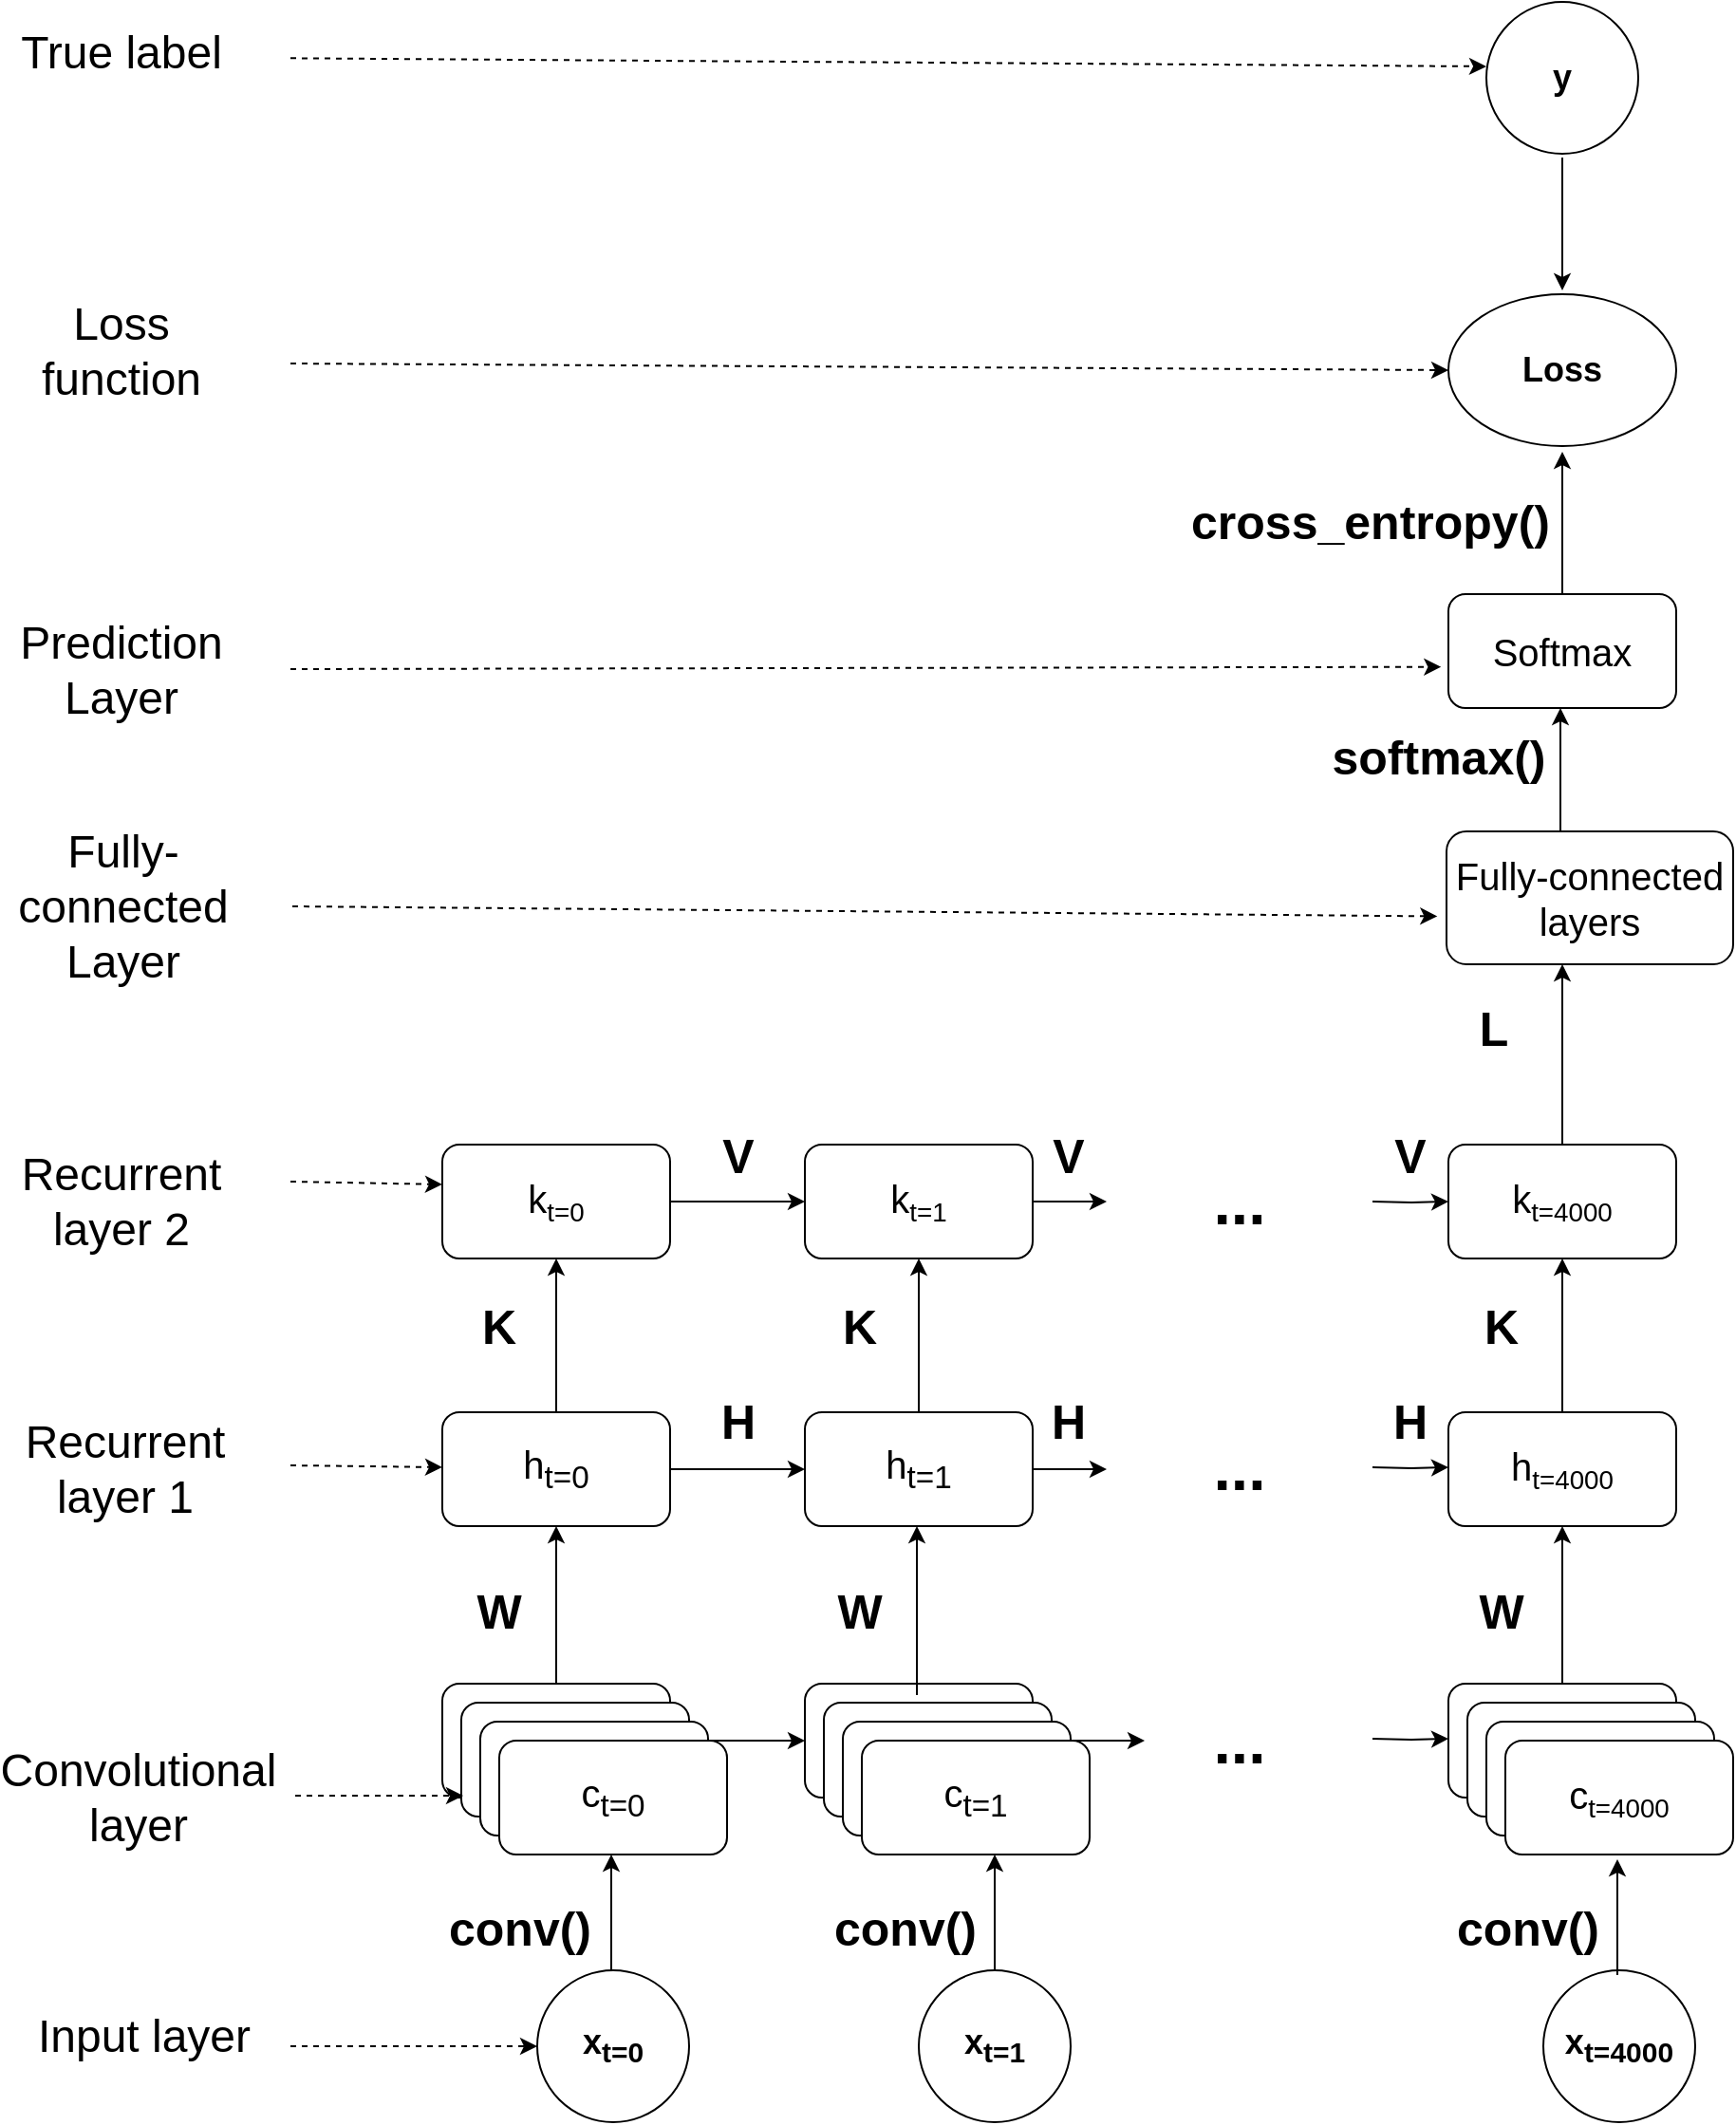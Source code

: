 <mxfile version="10.8.9" type="device"><diagram id="jss6zE_Wxdpktsaserr4" name="Page-1"><mxGraphModel dx="1533" dy="1744" grid="1" gridSize="10" guides="1" tooltips="1" connect="1" arrows="1" fold="1" page="1" pageScale="1" pageWidth="1169" pageHeight="827" math="0" shadow="0"><root><mxCell id="0"/><mxCell id="1" parent="0"/><mxCell id="zf8dGS0lrN4NgOVLg9Ob-3" value="" style="edgeStyle=orthogonalEdgeStyle;rounded=0;orthogonalLoop=1;jettySize=auto;html=1;entryX=0;entryY=0.5;entryDx=0;entryDy=0;" parent="1" source="zf8dGS0lrN4NgOVLg9Ob-1" target="zf8dGS0lrN4NgOVLg9Ob-16" edge="1"><mxGeometry relative="1" as="geometry"><mxPoint x="640" y="466" as="targetPoint"/></mxGeometry></mxCell><mxCell id="zf8dGS0lrN4NgOVLg9Ob-5" value="" style="edgeStyle=orthogonalEdgeStyle;rounded=0;orthogonalLoop=1;jettySize=auto;html=1;" parent="1" source="zf8dGS0lrN4NgOVLg9Ob-1" target="zf8dGS0lrN4NgOVLg9Ob-4" edge="1"><mxGeometry relative="1" as="geometry"/></mxCell><mxCell id="zf8dGS0lrN4NgOVLg9Ob-1" value="&lt;font style=&quot;font-size: 20px&quot;&gt;h&lt;sub&gt;t=0&lt;/sub&gt;&lt;/font&gt;&lt;br&gt;" style="rounded=1;whiteSpace=wrap;html=1;" parent="1" vertex="1"><mxGeometry x="480" y="436" width="120" height="60" as="geometry"/></mxCell><mxCell id="zf8dGS0lrN4NgOVLg9Ob-7" value="" style="edgeStyle=orthogonalEdgeStyle;rounded=0;orthogonalLoop=1;jettySize=auto;html=1;entryX=0;entryY=0.5;entryDx=0;entryDy=0;" parent="1" source="zf8dGS0lrN4NgOVLg9Ob-4" target="zf8dGS0lrN4NgOVLg9Ob-18" edge="1"><mxGeometry relative="1" as="geometry"><mxPoint x="640" y="325" as="targetPoint"/></mxGeometry></mxCell><mxCell id="zf8dGS0lrN4NgOVLg9Ob-4" value="&lt;font style=&quot;font-size: 20px&quot;&gt;k&lt;/font&gt;&lt;font style=&quot;font-size: 16.667px&quot;&gt;&lt;sub&gt;t=0&lt;/sub&gt;&lt;/font&gt;" style="rounded=1;whiteSpace=wrap;html=1;" parent="1" vertex="1"><mxGeometry x="480" y="295" width="120" height="60" as="geometry"/></mxCell><mxCell id="zf8dGS0lrN4NgOVLg9Ob-10" value="" style="endArrow=classic;html=1;entryX=0.5;entryY=1;entryDx=0;entryDy=0;" parent="1" target="zf8dGS0lrN4NgOVLg9Ob-1" edge="1"><mxGeometry width="50" height="50" relative="1" as="geometry"><mxPoint x="540" y="585" as="sourcePoint"/><mxPoint x="530" y="515" as="targetPoint"/></mxGeometry></mxCell><mxCell id="zf8dGS0lrN4NgOVLg9Ob-14" value="" style="edgeStyle=orthogonalEdgeStyle;rounded=0;orthogonalLoop=1;jettySize=auto;html=1;" parent="1" source="zf8dGS0lrN4NgOVLg9Ob-16" edge="1"><mxGeometry relative="1" as="geometry"><mxPoint x="830" y="466" as="targetPoint"/></mxGeometry></mxCell><mxCell id="zf8dGS0lrN4NgOVLg9Ob-15" value="" style="edgeStyle=orthogonalEdgeStyle;rounded=0;orthogonalLoop=1;jettySize=auto;html=1;" parent="1" source="zf8dGS0lrN4NgOVLg9Ob-16" target="zf8dGS0lrN4NgOVLg9Ob-18" edge="1"><mxGeometry relative="1" as="geometry"/></mxCell><mxCell id="zf8dGS0lrN4NgOVLg9Ob-16" value="&lt;font style=&quot;font-size: 20px&quot;&gt;h&lt;sub&gt;t=1&lt;/sub&gt;&lt;/font&gt;&lt;br&gt;" style="rounded=1;whiteSpace=wrap;html=1;" parent="1" vertex="1"><mxGeometry x="671" y="436" width="120" height="60" as="geometry"/></mxCell><mxCell id="zf8dGS0lrN4NgOVLg9Ob-17" value="" style="edgeStyle=orthogonalEdgeStyle;rounded=0;orthogonalLoop=1;jettySize=auto;html=1;" parent="1" source="zf8dGS0lrN4NgOVLg9Ob-18" edge="1"><mxGeometry relative="1" as="geometry"><mxPoint x="830" y="325" as="targetPoint"/></mxGeometry></mxCell><mxCell id="zf8dGS0lrN4NgOVLg9Ob-18" value="&lt;font style=&quot;font-size: 20px&quot;&gt;k&lt;/font&gt;&lt;font style=&quot;font-size: 16.667px&quot;&gt;&lt;sub&gt;t=1&lt;/sub&gt;&lt;/font&gt;" style="rounded=1;whiteSpace=wrap;html=1;" parent="1" vertex="1"><mxGeometry x="671" y="295" width="120" height="60" as="geometry"/></mxCell><mxCell id="zf8dGS0lrN4NgOVLg9Ob-29" value="" style="edgeStyle=orthogonalEdgeStyle;rounded=0;orthogonalLoop=1;jettySize=auto;html=1;" parent="1" source="zf8dGS0lrN4NgOVLg9Ob-30" target="zf8dGS0lrN4NgOVLg9Ob-32" edge="1"><mxGeometry relative="1" as="geometry"/></mxCell><mxCell id="zf8dGS0lrN4NgOVLg9Ob-30" value="&lt;font style=&quot;font-size: 20px&quot;&gt;h&lt;/font&gt;&lt;font style=&quot;font-size: 16.667px&quot;&gt;&lt;sub&gt;t=4000&lt;/sub&gt;&lt;/font&gt;&lt;br&gt;" style="rounded=1;whiteSpace=wrap;html=1;" parent="1" vertex="1"><mxGeometry x="1010" y="436" width="120" height="60" as="geometry"/></mxCell><mxCell id="zf8dGS0lrN4NgOVLg9Ob-32" value="&lt;font style=&quot;font-size: 20px&quot;&gt;k&lt;/font&gt;&lt;font style=&quot;font-size: 16.667px&quot;&gt;&lt;sub&gt;t=4000&lt;/sub&gt;&lt;/font&gt;" style="rounded=1;whiteSpace=wrap;html=1;" parent="1" vertex="1"><mxGeometry x="1010" y="295" width="120" height="60" as="geometry"/></mxCell><mxCell id="zf8dGS0lrN4NgOVLg9Ob-33" value="" style="endArrow=classic;html=1;entryX=0.5;entryY=1;entryDx=0;entryDy=0;" parent="1" target="zf8dGS0lrN4NgOVLg9Ob-30" edge="1"><mxGeometry width="50" height="50" relative="1" as="geometry"><mxPoint x="1070" y="585" as="sourcePoint"/><mxPoint x="1060" y="515" as="targetPoint"/></mxGeometry></mxCell><mxCell id="zf8dGS0lrN4NgOVLg9Ob-34" value="" style="edgeStyle=orthogonalEdgeStyle;rounded=0;orthogonalLoop=1;jettySize=auto;html=1;" parent="1" edge="1"><mxGeometry relative="1" as="geometry"><mxPoint x="1010" y="465" as="targetPoint"/><mxPoint x="970" y="465" as="sourcePoint"/></mxGeometry></mxCell><mxCell id="zf8dGS0lrN4NgOVLg9Ob-35" value="" style="edgeStyle=orthogonalEdgeStyle;rounded=0;orthogonalLoop=1;jettySize=auto;html=1;" parent="1" edge="1"><mxGeometry relative="1" as="geometry"><mxPoint x="1010" y="325" as="targetPoint"/><mxPoint x="970" y="325" as="sourcePoint"/></mxGeometry></mxCell><mxCell id="zf8dGS0lrN4NgOVLg9Ob-36" value="&lt;b&gt;&lt;font style=&quot;font-size: 33px&quot;&gt;...&lt;/font&gt;&lt;/b&gt;" style="text;html=1;strokeColor=none;fillColor=none;align=center;verticalAlign=middle;whiteSpace=wrap;rounded=0;" parent="1" vertex="1"><mxGeometry x="870" y="305" width="60" height="40" as="geometry"/></mxCell><mxCell id="zf8dGS0lrN4NgOVLg9Ob-38" value="&lt;b&gt;&lt;font style=&quot;font-size: 33px&quot;&gt;...&lt;/font&gt;&lt;/b&gt;" style="text;html=1;strokeColor=none;fillColor=none;align=center;verticalAlign=middle;whiteSpace=wrap;rounded=0;" parent="1" vertex="1"><mxGeometry x="870" y="400" width="60" height="130" as="geometry"/></mxCell><mxCell id="zf8dGS0lrN4NgOVLg9Ob-40" value="&lt;font style=&quot;font-size: 25px&quot;&gt;&lt;b&gt;W&lt;/b&gt;&lt;/font&gt;" style="text;html=1;strokeColor=none;fillColor=none;align=center;verticalAlign=middle;whiteSpace=wrap;rounded=0;" parent="1" vertex="1"><mxGeometry x="490" y="515" width="40" height="50" as="geometry"/></mxCell><mxCell id="zf8dGS0lrN4NgOVLg9Ob-41" value="&lt;font style=&quot;font-size: 25px&quot;&gt;&lt;b&gt;W&lt;/b&gt;&lt;/font&gt;" style="text;html=1;strokeColor=none;fillColor=none;align=center;verticalAlign=middle;whiteSpace=wrap;rounded=0;" parent="1" vertex="1"><mxGeometry x="680" y="515" width="40" height="50" as="geometry"/></mxCell><mxCell id="zf8dGS0lrN4NgOVLg9Ob-42" value="&lt;font style=&quot;font-size: 25px&quot;&gt;&lt;b&gt;W&lt;/b&gt;&lt;/font&gt;" style="text;html=1;strokeColor=none;fillColor=none;align=center;verticalAlign=middle;whiteSpace=wrap;rounded=0;" parent="1" vertex="1"><mxGeometry x="1018" y="515" width="40" height="50" as="geometry"/></mxCell><mxCell id="zf8dGS0lrN4NgOVLg9Ob-43" value="&lt;font style=&quot;font-size: 25px&quot;&gt;&lt;b&gt;K&lt;/b&gt;&lt;/font&gt;" style="text;html=1;strokeColor=none;fillColor=none;align=center;verticalAlign=middle;whiteSpace=wrap;rounded=0;" parent="1" vertex="1"><mxGeometry x="490" y="365" width="40" height="50" as="geometry"/></mxCell><mxCell id="zf8dGS0lrN4NgOVLg9Ob-44" value="&lt;font style=&quot;font-size: 25px&quot;&gt;&lt;b&gt;K&lt;/b&gt;&lt;/font&gt;" style="text;html=1;strokeColor=none;fillColor=none;align=center;verticalAlign=middle;whiteSpace=wrap;rounded=0;" parent="1" vertex="1"><mxGeometry x="680" y="365" width="40" height="50" as="geometry"/></mxCell><mxCell id="zf8dGS0lrN4NgOVLg9Ob-45" value="&lt;font style=&quot;font-size: 25px&quot;&gt;&lt;b&gt;K&lt;/b&gt;&lt;/font&gt;" style="text;html=1;strokeColor=none;fillColor=none;align=center;verticalAlign=middle;whiteSpace=wrap;rounded=0;" parent="1" vertex="1"><mxGeometry x="1018" y="365" width="40" height="50" as="geometry"/></mxCell><mxCell id="zf8dGS0lrN4NgOVLg9Ob-46" value="&lt;font style=&quot;font-size: 25px&quot;&gt;&lt;b&gt;H&lt;/b&gt;&lt;/font&gt;" style="text;html=1;strokeColor=none;fillColor=none;align=center;verticalAlign=middle;whiteSpace=wrap;rounded=0;" parent="1" vertex="1"><mxGeometry x="615.5" y="415" width="40" height="50" as="geometry"/></mxCell><mxCell id="zf8dGS0lrN4NgOVLg9Ob-47" value="&lt;font style=&quot;font-size: 25px&quot;&gt;&lt;b&gt;H&lt;/b&gt;&lt;/font&gt;" style="text;html=1;strokeColor=none;fillColor=none;align=center;verticalAlign=middle;whiteSpace=wrap;rounded=0;" parent="1" vertex="1"><mxGeometry x="790" y="415" width="40" height="50" as="geometry"/></mxCell><mxCell id="zf8dGS0lrN4NgOVLg9Ob-48" value="&lt;font style=&quot;font-size: 25px&quot;&gt;&lt;b&gt;H&lt;/b&gt;&lt;/font&gt;" style="text;html=1;strokeColor=none;fillColor=none;align=center;verticalAlign=middle;whiteSpace=wrap;rounded=0;" parent="1" vertex="1"><mxGeometry x="970" y="415" width="40" height="50" as="geometry"/></mxCell><mxCell id="zf8dGS0lrN4NgOVLg9Ob-49" value="&lt;font style=&quot;font-size: 25px&quot;&gt;&lt;b&gt;V&lt;/b&gt;&lt;/font&gt;" style="text;html=1;strokeColor=none;fillColor=none;align=center;verticalAlign=middle;whiteSpace=wrap;rounded=0;" parent="1" vertex="1"><mxGeometry x="615.5" y="275" width="40" height="50" as="geometry"/></mxCell><mxCell id="zf8dGS0lrN4NgOVLg9Ob-50" value="&lt;font style=&quot;font-size: 25px&quot;&gt;&lt;b&gt;V&lt;/b&gt;&lt;/font&gt;" style="text;html=1;strokeColor=none;fillColor=none;align=center;verticalAlign=middle;whiteSpace=wrap;rounded=0;" parent="1" vertex="1"><mxGeometry x="790" y="275" width="40" height="50" as="geometry"/></mxCell><mxCell id="zf8dGS0lrN4NgOVLg9Ob-51" value="&lt;font style=&quot;font-size: 25px&quot;&gt;&lt;b&gt;V&lt;/b&gt;&lt;/font&gt;" style="text;html=1;strokeColor=none;fillColor=none;align=center;verticalAlign=middle;whiteSpace=wrap;rounded=0;" parent="1" vertex="1"><mxGeometry x="970" y="275" width="40" height="50" as="geometry"/></mxCell><mxCell id="nd-lisz43qrPGBVVEb1g-1" value="" style="edgeStyle=orthogonalEdgeStyle;rounded=0;orthogonalLoop=1;jettySize=auto;html=1;entryX=0;entryY=0.5;entryDx=0;entryDy=0;" parent="1" source="nd-lisz43qrPGBVVEb1g-2" target="nd-lisz43qrPGBVVEb1g-4" edge="1"><mxGeometry relative="1" as="geometry"><mxPoint x="640" y="609" as="targetPoint"/></mxGeometry></mxCell><mxCell id="nd-lisz43qrPGBVVEb1g-2" value="&lt;font style=&quot;font-size: 20px&quot;&gt;c&lt;sub&gt;t=0&lt;/sub&gt;&lt;/font&gt;&lt;br&gt;" style="rounded=1;whiteSpace=wrap;html=1;" parent="1" vertex="1"><mxGeometry x="480" y="579" width="120" height="60" as="geometry"/></mxCell><mxCell id="nd-lisz43qrPGBVVEb1g-3" value="" style="edgeStyle=orthogonalEdgeStyle;rounded=0;orthogonalLoop=1;jettySize=auto;html=1;" parent="1" source="nd-lisz43qrPGBVVEb1g-4" edge="1"><mxGeometry relative="1" as="geometry"><mxPoint x="850" y="609" as="targetPoint"/></mxGeometry></mxCell><mxCell id="nd-lisz43qrPGBVVEb1g-4" value="&lt;font style=&quot;font-size: 20px&quot;&gt;c&lt;sub&gt;t=1&lt;/sub&gt;&lt;/font&gt;&lt;br&gt;" style="rounded=1;whiteSpace=wrap;html=1;" parent="1" vertex="1"><mxGeometry x="671" y="579" width="120" height="60" as="geometry"/></mxCell><mxCell id="nd-lisz43qrPGBVVEb1g-5" value="&lt;font style=&quot;font-size: 20px&quot;&gt;c&lt;/font&gt;&lt;font style=&quot;font-size: 16.667px&quot;&gt;&lt;sub&gt;t=4000&lt;/sub&gt;&lt;/font&gt;&lt;br&gt;" style="rounded=1;whiteSpace=wrap;html=1;" parent="1" vertex="1"><mxGeometry x="1010" y="579" width="120" height="60" as="geometry"/></mxCell><mxCell id="nd-lisz43qrPGBVVEb1g-6" value="" style="edgeStyle=orthogonalEdgeStyle;rounded=0;orthogonalLoop=1;jettySize=auto;html=1;" parent="1" edge="1"><mxGeometry relative="1" as="geometry"><mxPoint x="1010" y="608" as="targetPoint"/><mxPoint x="970" y="608" as="sourcePoint"/></mxGeometry></mxCell><mxCell id="nd-lisz43qrPGBVVEb1g-7" value="&lt;b&gt;&lt;font style=&quot;font-size: 33px&quot;&gt;...&lt;/font&gt;&lt;/b&gt;" style="text;html=1;strokeColor=none;fillColor=none;align=center;verticalAlign=middle;whiteSpace=wrap;rounded=0;" parent="1" vertex="1"><mxGeometry x="870" y="544" width="60" height="130" as="geometry"/></mxCell><mxCell id="nd-lisz43qrPGBVVEb1g-8" value="&lt;font style=&quot;font-size: 20px&quot;&gt;c&lt;sub&gt;t=0&lt;/sub&gt;&lt;/font&gt;&lt;br&gt;" style="rounded=1;whiteSpace=wrap;html=1;" parent="1" vertex="1"><mxGeometry x="490" y="589" width="120" height="60" as="geometry"/></mxCell><mxCell id="nd-lisz43qrPGBVVEb1g-9" value="&lt;font style=&quot;font-size: 20px&quot;&gt;c&lt;sub&gt;t=0&lt;/sub&gt;&lt;/font&gt;&lt;br&gt;" style="rounded=1;whiteSpace=wrap;html=1;" parent="1" vertex="1"><mxGeometry x="500" y="599" width="120" height="60" as="geometry"/></mxCell><mxCell id="nd-lisz43qrPGBVVEb1g-10" value="&lt;font style=&quot;font-size: 20px&quot;&gt;c&lt;sub&gt;t=0&lt;/sub&gt;&lt;/font&gt;&lt;br&gt;" style="rounded=1;whiteSpace=wrap;html=1;" parent="1" vertex="1"><mxGeometry x="510" y="609" width="120" height="60" as="geometry"/></mxCell><mxCell id="nd-lisz43qrPGBVVEb1g-11" value="&lt;font style=&quot;font-size: 20px&quot;&gt;c&lt;sub&gt;t=1&lt;/sub&gt;&lt;/font&gt;&lt;br&gt;" style="rounded=1;whiteSpace=wrap;html=1;" parent="1" vertex="1"><mxGeometry x="681" y="589" width="120" height="60" as="geometry"/></mxCell><mxCell id="nd-lisz43qrPGBVVEb1g-12" value="&lt;font style=&quot;font-size: 20px&quot;&gt;c&lt;sub&gt;t=1&lt;/sub&gt;&lt;/font&gt;&lt;br&gt;" style="rounded=1;whiteSpace=wrap;html=1;" parent="1" vertex="1"><mxGeometry x="691" y="599" width="120" height="60" as="geometry"/></mxCell><mxCell id="nd-lisz43qrPGBVVEb1g-13" value="&lt;font style=&quot;font-size: 20px&quot;&gt;c&lt;sub&gt;t=1&lt;/sub&gt;&lt;/font&gt;&lt;br&gt;" style="rounded=1;whiteSpace=wrap;html=1;" parent="1" vertex="1"><mxGeometry x="701" y="609" width="120" height="60" as="geometry"/></mxCell><mxCell id="nd-lisz43qrPGBVVEb1g-14" value="&lt;font style=&quot;font-size: 20px&quot;&gt;c&lt;/font&gt;&lt;font style=&quot;font-size: 16.667px&quot;&gt;&lt;sub&gt;t=4000&lt;/sub&gt;&lt;/font&gt;&lt;br&gt;" style="rounded=1;whiteSpace=wrap;html=1;" parent="1" vertex="1"><mxGeometry x="1020" y="589" width="120" height="60" as="geometry"/></mxCell><mxCell id="nd-lisz43qrPGBVVEb1g-15" value="&lt;font style=&quot;font-size: 20px&quot;&gt;c&lt;/font&gt;&lt;font style=&quot;font-size: 16.667px&quot;&gt;&lt;sub&gt;t=4000&lt;/sub&gt;&lt;/font&gt;&lt;br&gt;" style="rounded=1;whiteSpace=wrap;html=1;" parent="1" vertex="1"><mxGeometry x="1030" y="599" width="120" height="60" as="geometry"/></mxCell><mxCell id="nd-lisz43qrPGBVVEb1g-16" value="&lt;font style=&quot;font-size: 20px&quot;&gt;c&lt;/font&gt;&lt;font style=&quot;font-size: 16.667px&quot;&gt;&lt;sub&gt;t=4000&lt;/sub&gt;&lt;/font&gt;&lt;br&gt;" style="rounded=1;whiteSpace=wrap;html=1;" parent="1" vertex="1"><mxGeometry x="1040" y="609" width="120" height="60" as="geometry"/></mxCell><mxCell id="nd-lisz43qrPGBVVEb1g-17" value="&lt;font style=&quot;font-size: 18px&quot;&gt;&lt;b&gt;x&lt;sub&gt;t=0&lt;/sub&gt;&lt;/b&gt;&lt;/font&gt;" style="ellipse;whiteSpace=wrap;html=1;aspect=fixed;" parent="1" vertex="1"><mxGeometry x="530" y="730" width="80" height="80" as="geometry"/></mxCell><mxCell id="nd-lisz43qrPGBVVEb1g-18" value="&lt;font style=&quot;font-size: 20px&quot;&gt;&lt;b&gt;x&lt;sub&gt;0&lt;/sub&gt;&lt;/b&gt;&lt;/font&gt;" style="text;html=1;strokeColor=none;fillColor=none;align=center;verticalAlign=middle;whiteSpace=wrap;rounded=0;" parent="1" vertex="1"><mxGeometry x="731" y="745" width="80" height="50" as="geometry"/></mxCell><mxCell id="nd-lisz43qrPGBVVEb1g-19" value="&lt;font style=&quot;font-size: 18px&quot;&gt;&lt;b&gt;x&lt;sub&gt;t=1&lt;/sub&gt;&lt;/b&gt;&lt;/font&gt;" style="ellipse;whiteSpace=wrap;html=1;aspect=fixed;" parent="1" vertex="1"><mxGeometry x="731" y="730" width="80" height="80" as="geometry"/></mxCell><mxCell id="nd-lisz43qrPGBVVEb1g-20" value="&lt;font style=&quot;font-size: 20px&quot;&gt;&lt;b&gt;x&lt;sub&gt;0&lt;/sub&gt;&lt;/b&gt;&lt;/font&gt;" style="text;html=1;strokeColor=none;fillColor=none;align=center;verticalAlign=middle;whiteSpace=wrap;rounded=0;" parent="1" vertex="1"><mxGeometry x="1060" y="745" width="80" height="50" as="geometry"/></mxCell><mxCell id="nd-lisz43qrPGBVVEb1g-21" value="&lt;font style=&quot;font-size: 18px&quot;&gt;&lt;b&gt;x&lt;sub&gt;t=4000&lt;/sub&gt;&lt;/b&gt;&lt;/font&gt;" style="ellipse;whiteSpace=wrap;html=1;aspect=fixed;" parent="1" vertex="1"><mxGeometry x="1060" y="730" width="80" height="80" as="geometry"/></mxCell><mxCell id="nd-lisz43qrPGBVVEb1g-22" value="" style="endArrow=classic;html=1;entryX=0.5;entryY=1;entryDx=0;entryDy=0;" parent="1" edge="1"><mxGeometry width="50" height="50" relative="1" as="geometry"><mxPoint x="730" y="585" as="sourcePoint"/><mxPoint x="730" y="496" as="targetPoint"/></mxGeometry></mxCell><mxCell id="nd-lisz43qrPGBVVEb1g-24" value="" style="endArrow=classic;html=1;entryX=0.5;entryY=1;entryDx=0;entryDy=0;" parent="1" edge="1"><mxGeometry width="50" height="50" relative="1" as="geometry"><mxPoint x="569" y="730" as="sourcePoint"/><mxPoint x="569" y="669" as="targetPoint"/></mxGeometry></mxCell><mxCell id="nd-lisz43qrPGBVVEb1g-25" value="" style="endArrow=classic;html=1;entryX=0.5;entryY=1;entryDx=0;entryDy=0;" parent="1" edge="1"><mxGeometry width="50" height="50" relative="1" as="geometry"><mxPoint x="771" y="730" as="sourcePoint"/><mxPoint x="771" y="669" as="targetPoint"/></mxGeometry></mxCell><mxCell id="nd-lisz43qrPGBVVEb1g-26" value="" style="endArrow=classic;html=1;entryX=0.5;entryY=1;entryDx=0;entryDy=0;" parent="1" edge="1"><mxGeometry width="50" height="50" relative="1" as="geometry"><mxPoint x="1099" y="732.5" as="sourcePoint"/><mxPoint x="1099" y="671.5" as="targetPoint"/></mxGeometry></mxCell><mxCell id="nd-lisz43qrPGBVVEb1g-30" value="&lt;font style=&quot;font-size: 25px&quot;&gt;&lt;b&gt;conv()&lt;/b&gt;&lt;/font&gt;" style="text;html=1;strokeColor=none;fillColor=none;align=center;verticalAlign=middle;whiteSpace=wrap;rounded=0;" parent="1" vertex="1"><mxGeometry x="501" y="682" width="40" height="50" as="geometry"/></mxCell><mxCell id="nd-lisz43qrPGBVVEb1g-31" value="&lt;font style=&quot;font-size: 25px&quot;&gt;&lt;b&gt;conv()&lt;/b&gt;&lt;/font&gt;" style="text;html=1;strokeColor=none;fillColor=none;align=center;verticalAlign=middle;whiteSpace=wrap;rounded=0;" parent="1" vertex="1"><mxGeometry x="704" y="682" width="40" height="50" as="geometry"/></mxCell><mxCell id="nd-lisz43qrPGBVVEb1g-32" value="&lt;font style=&quot;font-size: 25px&quot;&gt;&lt;b&gt;conv()&lt;/b&gt;&lt;/font&gt;" style="text;html=1;strokeColor=none;fillColor=none;align=center;verticalAlign=middle;whiteSpace=wrap;rounded=0;" parent="1" vertex="1"><mxGeometry x="1032" y="682" width="40" height="50" as="geometry"/></mxCell><mxCell id="nd-lisz43qrPGBVVEb1g-33" value="" style="endArrow=classic;html=1;exitX=0.5;exitY=0;exitDx=0;exitDy=0;" parent="1" source="zf8dGS0lrN4NgOVLg9Ob-32" edge="1"><mxGeometry width="50" height="50" relative="1" as="geometry"><mxPoint x="1060" y="210" as="sourcePoint"/><mxPoint x="1070" y="200" as="targetPoint"/></mxGeometry></mxCell><mxCell id="nd-lisz43qrPGBVVEb1g-34" value="&lt;span style=&quot;font-size: 20px&quot;&gt;Softmax&lt;/span&gt;&lt;br&gt;" style="rounded=1;whiteSpace=wrap;html=1;" parent="1" vertex="1"><mxGeometry x="1010" y="5" width="120" height="60" as="geometry"/></mxCell><mxCell id="nd-lisz43qrPGBVVEb1g-35" value="&lt;b&gt;&lt;font style=&quot;font-size: 18px&quot;&gt;Loss&lt;/font&gt;&lt;/b&gt;" style="ellipse;whiteSpace=wrap;html=1;" parent="1" vertex="1"><mxGeometry x="1010" y="-153" width="120" height="80" as="geometry"/></mxCell><mxCell id="nd-lisz43qrPGBVVEb1g-36" value="" style="endArrow=classic;html=1;exitX=0.5;exitY=0;exitDx=0;exitDy=0;" parent="1" edge="1"><mxGeometry width="50" height="50" relative="1" as="geometry"><mxPoint x="1070" y="5" as="sourcePoint"/><mxPoint x="1070" y="-70" as="targetPoint"/></mxGeometry></mxCell><mxCell id="nd-lisz43qrPGBVVEb1g-37" value="&lt;span style=&quot;font-size: 18px&quot;&gt;&lt;b&gt;y&lt;/b&gt;&lt;/span&gt;&lt;br&gt;" style="ellipse;whiteSpace=wrap;html=1;aspect=fixed;" parent="1" vertex="1"><mxGeometry x="1030" y="-307" width="80" height="80" as="geometry"/></mxCell><mxCell id="nd-lisz43qrPGBVVEb1g-38" value="" style="endArrow=classic;html=1;" parent="1" edge="1"><mxGeometry width="50" height="50" relative="1" as="geometry"><mxPoint x="1070" y="-225" as="sourcePoint"/><mxPoint x="1070" y="-155" as="targetPoint"/></mxGeometry></mxCell><mxCell id="nd-lisz43qrPGBVVEb1g-39" value="&lt;font style=&quot;font-size: 24px&quot;&gt;Input layer&lt;/font&gt;" style="text;html=1;strokeColor=none;fillColor=none;align=center;verticalAlign=middle;whiteSpace=wrap;rounded=0;" parent="1" vertex="1"><mxGeometry x="263" y="755" width="120" height="20" as="geometry"/></mxCell><mxCell id="nd-lisz43qrPGBVVEb1g-40" value="&lt;font style=&quot;font-size: 24px&quot;&gt;Convolutional layer&lt;/font&gt;" style="text;html=1;strokeColor=none;fillColor=none;align=center;verticalAlign=middle;whiteSpace=wrap;rounded=0;" parent="1" vertex="1"><mxGeometry x="260" y="629" width="120" height="20" as="geometry"/></mxCell><mxCell id="nd-lisz43qrPGBVVEb1g-41" value="&lt;font style=&quot;font-size: 24px&quot;&gt;Recurrent layer 1&lt;/font&gt;" style="text;html=1;strokeColor=none;fillColor=none;align=center;verticalAlign=middle;whiteSpace=wrap;rounded=0;" parent="1" vertex="1"><mxGeometry x="253" y="456" width="120" height="20" as="geometry"/></mxCell><mxCell id="nd-lisz43qrPGBVVEb1g-42" value="&lt;font style=&quot;font-size: 24px&quot;&gt;Recurrent layer 2&lt;/font&gt;" style="text;html=1;strokeColor=none;fillColor=none;align=center;verticalAlign=middle;whiteSpace=wrap;rounded=0;" parent="1" vertex="1"><mxGeometry x="251" y="315" width="120" height="20" as="geometry"/></mxCell><mxCell id="nd-lisz43qrPGBVVEb1g-43" value="&lt;font style=&quot;font-size: 24px&quot;&gt;Prediction Layer&lt;/font&gt;" style="text;html=1;strokeColor=none;fillColor=none;align=center;verticalAlign=middle;whiteSpace=wrap;rounded=0;" parent="1" vertex="1"><mxGeometry x="251" y="35" width="120" height="20" as="geometry"/></mxCell><mxCell id="nd-lisz43qrPGBVVEb1g-44" value="&lt;font style=&quot;font-size: 24px&quot;&gt;Loss function&lt;/font&gt;" style="text;html=1;strokeColor=none;fillColor=none;align=center;verticalAlign=middle;whiteSpace=wrap;rounded=0;" parent="1" vertex="1"><mxGeometry x="251" y="-133" width="120" height="20" as="geometry"/></mxCell><mxCell id="nd-lisz43qrPGBVVEb1g-45" value="&lt;font style=&quot;font-size: 24px&quot;&gt;True label&lt;/font&gt;" style="text;html=1;strokeColor=none;fillColor=none;align=center;verticalAlign=middle;whiteSpace=wrap;rounded=0;" parent="1" vertex="1"><mxGeometry x="251" y="-290" width="120" height="20" as="geometry"/></mxCell><mxCell id="nd-lisz43qrPGBVVEb1g-46" value="" style="endArrow=classic;html=1;entryX=0;entryY=0.5;entryDx=0;entryDy=0;dashed=1;" parent="1" target="nd-lisz43qrPGBVVEb1g-17" edge="1"><mxGeometry width="50" height="50" relative="1" as="geometry"><mxPoint x="400" y="770" as="sourcePoint"/><mxPoint x="500" y="773" as="targetPoint"/></mxGeometry></mxCell><mxCell id="nd-lisz43qrPGBVVEb1g-47" value="" style="endArrow=classic;html=1;dashed=1;" parent="1" edge="1"><mxGeometry width="50" height="50" relative="1" as="geometry"><mxPoint x="402.5" y="638" as="sourcePoint"/><mxPoint x="491" y="638" as="targetPoint"/></mxGeometry></mxCell><mxCell id="nd-lisz43qrPGBVVEb1g-48" value="" style="endArrow=classic;html=1;dashed=1;" parent="1" edge="1"><mxGeometry width="50" height="50" relative="1" as="geometry"><mxPoint x="400" y="464" as="sourcePoint"/><mxPoint x="480" y="465" as="targetPoint"/></mxGeometry></mxCell><mxCell id="nd-lisz43qrPGBVVEb1g-49" value="" style="endArrow=classic;html=1;dashed=1;" parent="1" edge="1"><mxGeometry width="50" height="50" relative="1" as="geometry"><mxPoint x="400" y="314.5" as="sourcePoint"/><mxPoint x="480" y="316" as="targetPoint"/></mxGeometry></mxCell><mxCell id="nd-lisz43qrPGBVVEb1g-50" value="" style="endArrow=classic;html=1;entryX=-0.032;entryY=0.639;entryDx=0;entryDy=0;dashed=1;entryPerimeter=0;" parent="1" target="nd-lisz43qrPGBVVEb1g-34" edge="1"><mxGeometry width="50" height="50" relative="1" as="geometry"><mxPoint x="400" y="44.5" as="sourcePoint"/><mxPoint x="510" y="45.5" as="targetPoint"/></mxGeometry></mxCell><mxCell id="nd-lisz43qrPGBVVEb1g-51" value="" style="endArrow=classic;html=1;dashed=1;entryX=0;entryY=0.5;entryDx=0;entryDy=0;" parent="1" target="nd-lisz43qrPGBVVEb1g-35" edge="1"><mxGeometry width="50" height="50" relative="1" as="geometry"><mxPoint x="400" y="-116.5" as="sourcePoint"/><mxPoint x="1000" y="-115" as="targetPoint"/></mxGeometry></mxCell><mxCell id="nd-lisz43qrPGBVVEb1g-52" value="" style="endArrow=classic;html=1;dashed=1;" parent="1" edge="1"><mxGeometry width="50" height="50" relative="1" as="geometry"><mxPoint x="400" y="-277.333" as="sourcePoint"/><mxPoint x="1030" y="-273" as="targetPoint"/></mxGeometry></mxCell><mxCell id="ku0KDJVpNwLi7SzVJ14j-2" value="&lt;font style=&quot;font-size: 25px&quot;&gt;&lt;b&gt;cross_entropy()&lt;/b&gt;&lt;/font&gt;" style="text;html=1;strokeColor=none;fillColor=none;align=center;verticalAlign=middle;whiteSpace=wrap;rounded=0;" parent="1" vertex="1"><mxGeometry x="949" y="-59" width="40" height="50" as="geometry"/></mxCell><mxCell id="ku0KDJVpNwLi7SzVJ14j-3" value="&lt;font style=&quot;font-size: 25px&quot;&gt;&lt;b&gt;softmax()&lt;/b&gt;&lt;/font&gt;" style="text;html=1;strokeColor=none;fillColor=none;align=center;verticalAlign=middle;whiteSpace=wrap;rounded=0;" parent="1" vertex="1"><mxGeometry x="985" y="65" width="40" height="50" as="geometry"/></mxCell><mxCell id="pMVBOLEU-q6jkZDRB8JR-1" value="&lt;span style=&quot;font-size: 20px&quot;&gt;Fully-connected layers&lt;/span&gt;" style="rounded=1;whiteSpace=wrap;html=1;" vertex="1" parent="1"><mxGeometry x="1009" y="130" width="151" height="70" as="geometry"/></mxCell><mxCell id="pMVBOLEU-q6jkZDRB8JR-2" value="&lt;font style=&quot;font-size: 24px&quot;&gt;Fully-connected Layer&lt;/font&gt;" style="text;html=1;strokeColor=none;fillColor=none;align=center;verticalAlign=middle;whiteSpace=wrap;rounded=0;" vertex="1" parent="1"><mxGeometry x="252" y="160" width="120" height="20" as="geometry"/></mxCell><mxCell id="pMVBOLEU-q6jkZDRB8JR-3" value="" style="endArrow=classic;html=1;entryX=-0.032;entryY=0.639;entryDx=0;entryDy=0;dashed=1;entryPerimeter=0;" edge="1" parent="1" target="pMVBOLEU-q6jkZDRB8JR-1"><mxGeometry width="50" height="50" relative="1" as="geometry"><mxPoint x="401" y="169.5" as="sourcePoint"/><mxPoint x="511" y="170.5" as="targetPoint"/></mxGeometry></mxCell><mxCell id="pMVBOLEU-q6jkZDRB8JR-5" value="&lt;font style=&quot;font-size: 25px&quot;&gt;&lt;b&gt;L&lt;/b&gt;&lt;/font&gt;" style="text;html=1;strokeColor=none;fillColor=none;align=center;verticalAlign=middle;whiteSpace=wrap;rounded=0;" vertex="1" parent="1"><mxGeometry x="1014" y="207.5" width="40" height="50" as="geometry"/></mxCell><mxCell id="pMVBOLEU-q6jkZDRB8JR-6" value="" style="endArrow=classic;html=1;entryX=0.436;entryY=1.084;entryDx=0;entryDy=0;entryPerimeter=0;" edge="1" parent="1"><mxGeometry width="50" height="50" relative="1" as="geometry"><mxPoint x="1069" y="130" as="sourcePoint"/><mxPoint x="1069" y="65" as="targetPoint"/></mxGeometry></mxCell></root></mxGraphModel></diagram></mxfile>